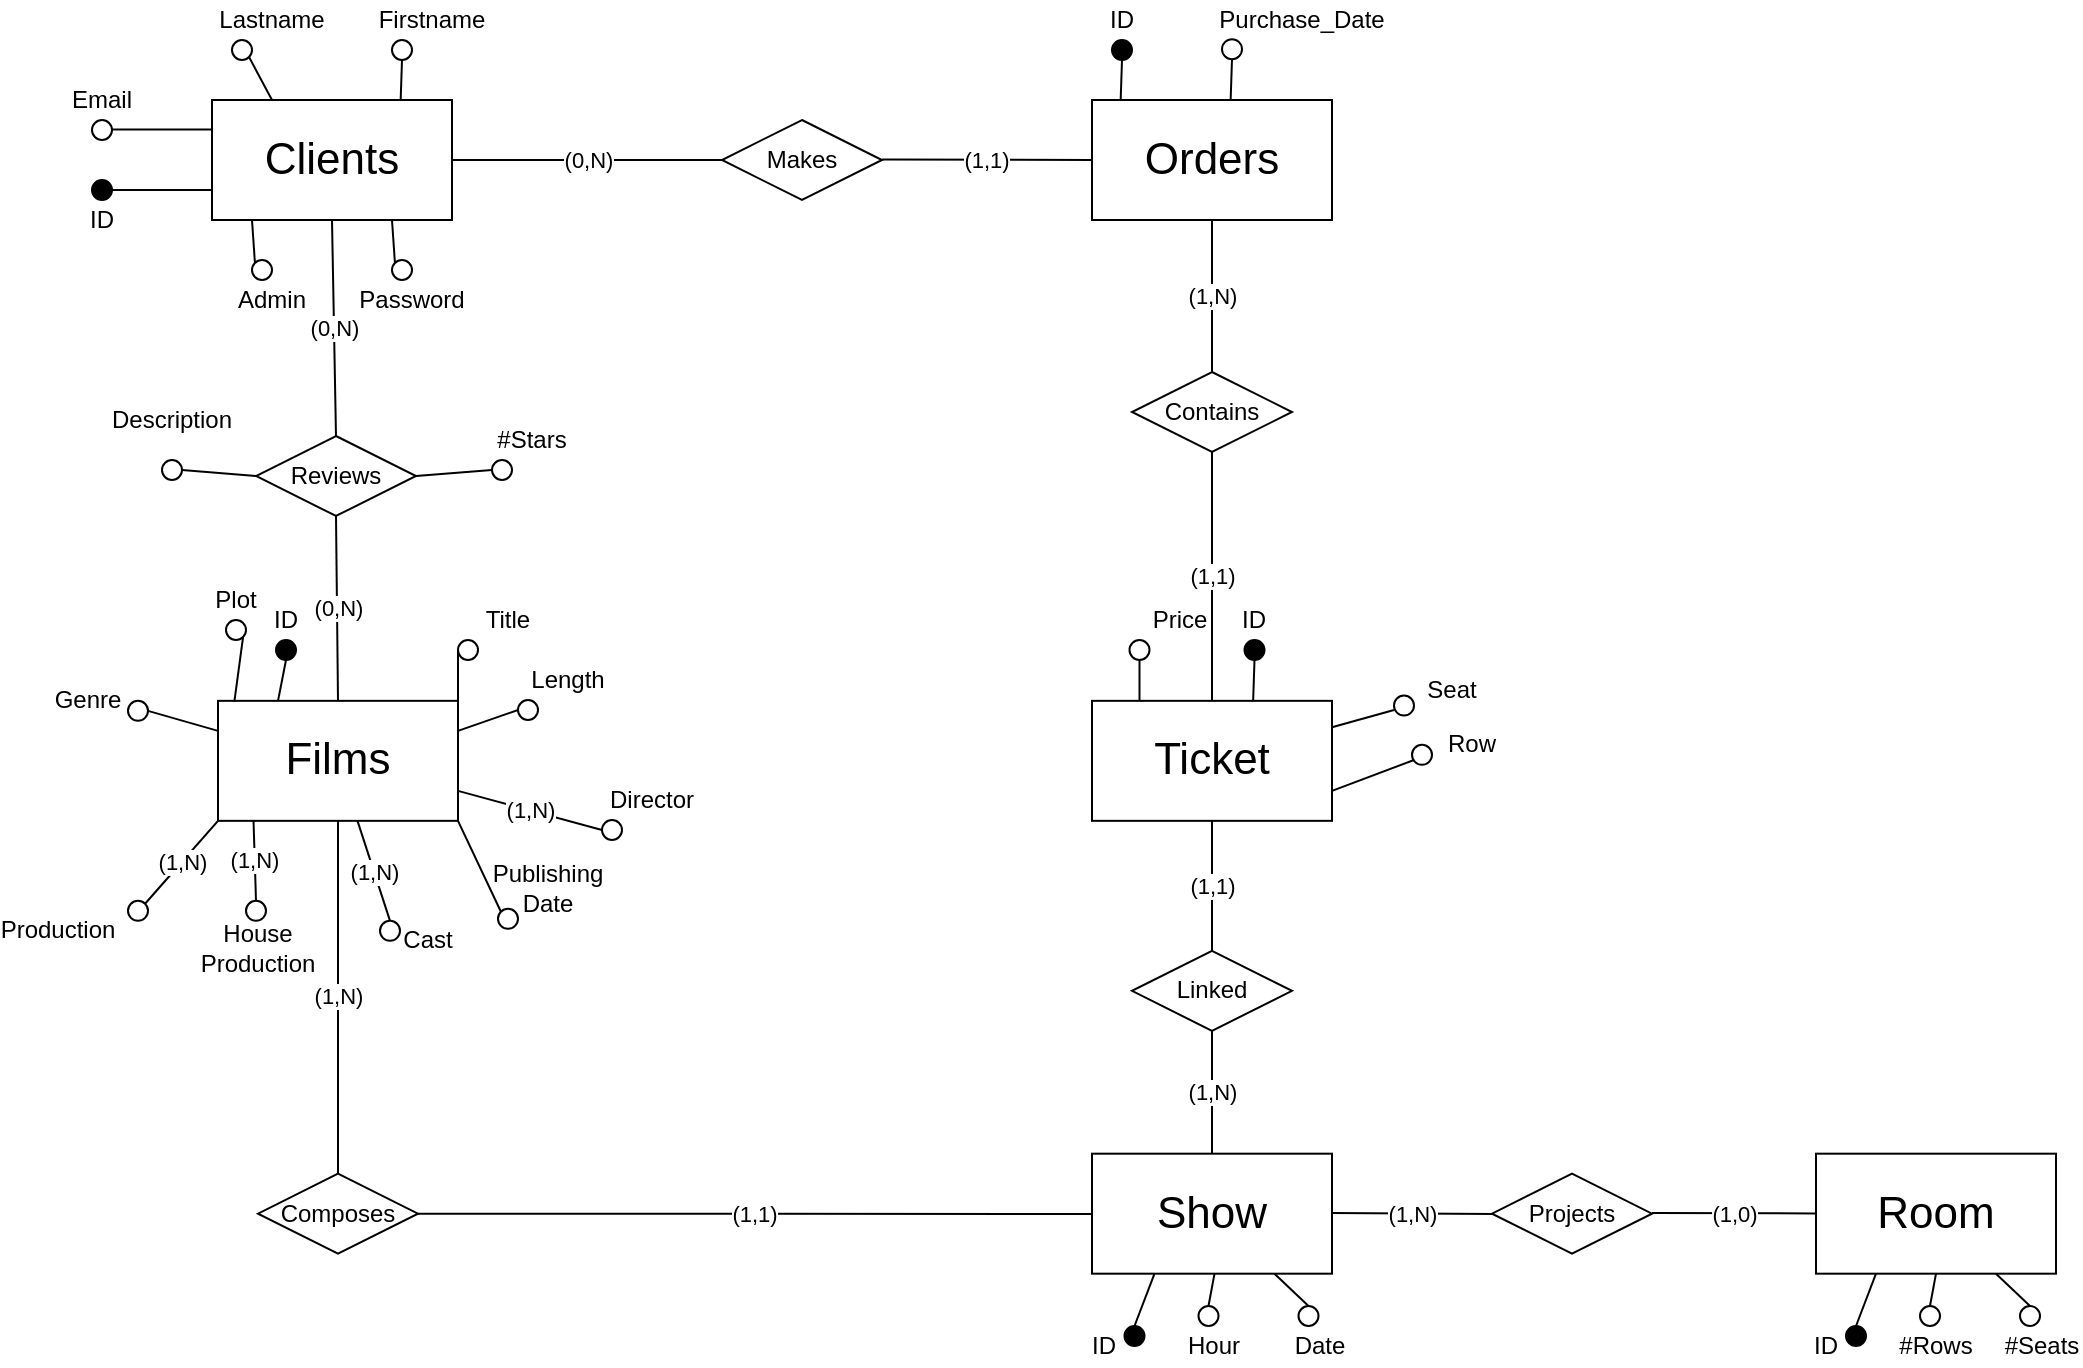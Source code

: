 <mxfile version="15.5.2" type="device"><diagram id="5U_fupSx3_Vks2VWwkDU" name="Page-1"><mxGraphModel dx="1185" dy="635" grid="1" gridSize="10" guides="1" tooltips="1" connect="1" arrows="1" fold="1" page="1" pageScale="1" pageWidth="1169" pageHeight="827" math="0" shadow="0"><root><mxCell id="0"/><mxCell id="1" parent="0"/><mxCell id="9pGrAWd3-8ZgXKkpWFbN-2" value="&lt;font style=&quot;font-size: 22px&quot;&gt;Clients&lt;/font&gt;" style="rounded=0;whiteSpace=wrap;html=1;" vertex="1" parent="1"><mxGeometry x="189" y="175" width="120" height="60" as="geometry"/></mxCell><mxCell id="9pGrAWd3-8ZgXKkpWFbN-3" value="" style="ellipse;whiteSpace=wrap;html=1;aspect=fixed;fillColor=none;" vertex="1" parent="1"><mxGeometry x="129" y="185" width="10" height="10" as="geometry"/></mxCell><mxCell id="9pGrAWd3-8ZgXKkpWFbN-4" value="Email" style="text;html=1;strokeColor=none;fillColor=none;align=center;verticalAlign=middle;whiteSpace=wrap;rounded=0;" vertex="1" parent="1"><mxGeometry x="114" y="165" width="40" height="20" as="geometry"/></mxCell><mxCell id="9pGrAWd3-8ZgXKkpWFbN-7" value="" style="ellipse;whiteSpace=wrap;html=1;aspect=fixed;fillColor=none;" vertex="1" parent="1"><mxGeometry x="279" y="145" width="10" height="10" as="geometry"/></mxCell><mxCell id="9pGrAWd3-8ZgXKkpWFbN-8" value="Firstname" style="text;html=1;strokeColor=none;fillColor=none;align=center;verticalAlign=middle;whiteSpace=wrap;rounded=0;" vertex="1" parent="1"><mxGeometry x="279" y="125" width="40" height="20" as="geometry"/></mxCell><mxCell id="9pGrAWd3-8ZgXKkpWFbN-9" value="" style="endArrow=none;html=1;exitX=0.786;exitY=0.007;exitDx=0;exitDy=0;entryX=0.5;entryY=1;entryDx=0;entryDy=0;exitPerimeter=0;" edge="1" parent="1" source="9pGrAWd3-8ZgXKkpWFbN-2" target="9pGrAWd3-8ZgXKkpWFbN-7"><mxGeometry width="50" height="50" relative="1" as="geometry"><mxPoint x="249" y="165.0" as="sourcePoint"/><mxPoint x="299" y="165.0" as="targetPoint"/></mxGeometry></mxCell><mxCell id="9pGrAWd3-8ZgXKkpWFbN-10" value="" style="ellipse;whiteSpace=wrap;html=1;aspect=fixed;fillColor=none;" vertex="1" parent="1"><mxGeometry x="199" y="145" width="10" height="10" as="geometry"/></mxCell><mxCell id="9pGrAWd3-8ZgXKkpWFbN-11" value="Lastname" style="text;html=1;strokeColor=none;fillColor=none;align=center;verticalAlign=middle;whiteSpace=wrap;rounded=0;" vertex="1" parent="1"><mxGeometry x="199" y="125" width="40" height="20" as="geometry"/></mxCell><mxCell id="9pGrAWd3-8ZgXKkpWFbN-12" value="" style="endArrow=none;html=1;exitX=0.25;exitY=0;exitDx=0;exitDy=0;entryX=1;entryY=1;entryDx=0;entryDy=0;" edge="1" parent="1" source="9pGrAWd3-8ZgXKkpWFbN-2" target="9pGrAWd3-8ZgXKkpWFbN-10"><mxGeometry width="50" height="50" relative="1" as="geometry"><mxPoint x="293.32" y="185.42" as="sourcePoint"/><mxPoint x="294" y="165" as="targetPoint"/></mxGeometry></mxCell><mxCell id="9pGrAWd3-8ZgXKkpWFbN-13" value="" style="ellipse;whiteSpace=wrap;html=1;aspect=fixed;fillColor=none;" vertex="1" parent="1"><mxGeometry x="279" y="255" width="10" height="10" as="geometry"/></mxCell><mxCell id="9pGrAWd3-8ZgXKkpWFbN-14" value="Password" style="text;html=1;strokeColor=none;fillColor=none;align=center;verticalAlign=middle;whiteSpace=wrap;rounded=0;" vertex="1" parent="1"><mxGeometry x="269" y="265" width="40" height="20" as="geometry"/></mxCell><mxCell id="9pGrAWd3-8ZgXKkpWFbN-15" value="" style="endArrow=none;html=1;exitX=0.75;exitY=1;exitDx=0;exitDy=0;entryX=0;entryY=0;entryDx=0;entryDy=0;" edge="1" parent="1" source="9pGrAWd3-8ZgXKkpWFbN-2" target="9pGrAWd3-8ZgXKkpWFbN-13"><mxGeometry width="50" height="50" relative="1" as="geometry"><mxPoint x="293.32" y="185.42" as="sourcePoint"/><mxPoint x="294" y="165" as="targetPoint"/></mxGeometry></mxCell><mxCell id="9pGrAWd3-8ZgXKkpWFbN-16" value="" style="ellipse;whiteSpace=wrap;html=1;aspect=fixed;fillColor=none;" vertex="1" parent="1"><mxGeometry x="209" y="255" width="10" height="10" as="geometry"/></mxCell><mxCell id="9pGrAWd3-8ZgXKkpWFbN-17" value="Admin" style="text;html=1;strokeColor=none;fillColor=none;align=center;verticalAlign=middle;whiteSpace=wrap;rounded=0;" vertex="1" parent="1"><mxGeometry x="199" y="265" width="40" height="20" as="geometry"/></mxCell><mxCell id="9pGrAWd3-8ZgXKkpWFbN-18" value="" style="endArrow=none;html=1;exitX=0.75;exitY=1;exitDx=0;exitDy=0;entryX=0;entryY=0;entryDx=0;entryDy=0;" edge="1" parent="1" target="9pGrAWd3-8ZgXKkpWFbN-16"><mxGeometry width="50" height="50" relative="1" as="geometry"><mxPoint x="209" y="235" as="sourcePoint"/><mxPoint x="224" y="165" as="targetPoint"/></mxGeometry></mxCell><mxCell id="9pGrAWd3-8ZgXKkpWFbN-20" value="" style="endArrow=none;html=1;exitX=1;exitY=0.25;exitDx=0;exitDy=0;" edge="1" parent="1"><mxGeometry width="50" height="50" relative="1" as="geometry"><mxPoint x="139" y="189.76" as="sourcePoint"/><mxPoint x="189" y="189.76" as="targetPoint"/></mxGeometry></mxCell><mxCell id="9pGrAWd3-8ZgXKkpWFbN-21" value="Makes" style="rhombus;whiteSpace=wrap;html=1;fillColor=none;" vertex="1" parent="1"><mxGeometry x="444" y="185" width="80" height="40" as="geometry"/></mxCell><mxCell id="9pGrAWd3-8ZgXKkpWFbN-22" value="&lt;font style=&quot;font-size: 22px&quot;&gt;Orders&lt;/font&gt;" style="rounded=0;whiteSpace=wrap;html=1;" vertex="1" parent="1"><mxGeometry x="629" y="175" width="120" height="60" as="geometry"/></mxCell><mxCell id="9pGrAWd3-8ZgXKkpWFbN-23" value="(1,1)" style="endArrow=none;html=1;exitX=1;exitY=0.5;exitDx=0;exitDy=0;entryX=0;entryY=0.5;entryDx=0;entryDy=0;" edge="1" parent="1" target="9pGrAWd3-8ZgXKkpWFbN-22"><mxGeometry width="50" height="50" relative="1" as="geometry"><mxPoint x="524" y="204.76" as="sourcePoint"/><mxPoint x="584" y="204.76" as="targetPoint"/></mxGeometry></mxCell><mxCell id="9pGrAWd3-8ZgXKkpWFbN-24" value="" style="ellipse;whiteSpace=wrap;html=1;aspect=fixed;fillColor=#000000;" vertex="1" parent="1"><mxGeometry x="639" y="145" width="10" height="10" as="geometry"/></mxCell><mxCell id="9pGrAWd3-8ZgXKkpWFbN-25" value="ID" style="text;html=1;strokeColor=none;fillColor=none;align=center;verticalAlign=middle;whiteSpace=wrap;rounded=0;" vertex="1" parent="1"><mxGeometry x="624" y="125" width="40" height="20" as="geometry"/></mxCell><mxCell id="9pGrAWd3-8ZgXKkpWFbN-26" value="" style="endArrow=none;html=1;exitX=0.786;exitY=0.007;exitDx=0;exitDy=0;entryX=0.5;entryY=1;entryDx=0;entryDy=0;exitPerimeter=0;" edge="1" parent="1" target="9pGrAWd3-8ZgXKkpWFbN-24"><mxGeometry width="50" height="50" relative="1" as="geometry"><mxPoint x="643.32" y="175.42" as="sourcePoint"/><mxPoint x="659" y="165.0" as="targetPoint"/></mxGeometry></mxCell><mxCell id="9pGrAWd3-8ZgXKkpWFbN-27" value="" style="ellipse;whiteSpace=wrap;html=1;aspect=fixed;fillColor=none;" vertex="1" parent="1"><mxGeometry x="694" y="144.58" width="10" height="10" as="geometry"/></mxCell><mxCell id="9pGrAWd3-8ZgXKkpWFbN-28" value="Purchase_Date" style="text;html=1;strokeColor=none;fillColor=none;align=center;verticalAlign=middle;whiteSpace=wrap;rounded=0;" vertex="1" parent="1"><mxGeometry x="714" y="125" width="40" height="20" as="geometry"/></mxCell><mxCell id="9pGrAWd3-8ZgXKkpWFbN-29" value="" style="endArrow=none;html=1;exitX=0.786;exitY=0.007;exitDx=0;exitDy=0;entryX=0.5;entryY=1;entryDx=0;entryDy=0;exitPerimeter=0;" edge="1" parent="1" target="9pGrAWd3-8ZgXKkpWFbN-27"><mxGeometry width="50" height="50" relative="1" as="geometry"><mxPoint x="698.32" y="175" as="sourcePoint"/><mxPoint x="714" y="164.58" as="targetPoint"/></mxGeometry></mxCell><mxCell id="9pGrAWd3-8ZgXKkpWFbN-43" value="(1,N)" style="endArrow=none;html=1;exitX=0.5;exitY=0;exitDx=0;exitDy=0;entryX=0.5;entryY=1;entryDx=0;entryDy=0;" edge="1" parent="1" source="9pGrAWd3-8ZgXKkpWFbN-105" target="9pGrAWd3-8ZgXKkpWFbN-22"><mxGeometry width="50" height="50" relative="1" as="geometry"><mxPoint x="859" y="205" as="sourcePoint"/><mxPoint x="809" y="175" as="targetPoint"/></mxGeometry></mxCell><mxCell id="9pGrAWd3-8ZgXKkpWFbN-58" value="(0,N)" style="endArrow=none;html=1;exitX=0;exitY=0.5;exitDx=0;exitDy=0;entryX=1;entryY=0.5;entryDx=0;entryDy=0;" edge="1" parent="1" source="9pGrAWd3-8ZgXKkpWFbN-21"><mxGeometry width="50" height="50" relative="1" as="geometry"><mxPoint x="374" y="205" as="sourcePoint"/><mxPoint x="309" y="205" as="targetPoint"/></mxGeometry></mxCell><mxCell id="9pGrAWd3-8ZgXKkpWFbN-61" value="" style="ellipse;whiteSpace=wrap;html=1;aspect=fixed;fillColor=#000000;" vertex="1" parent="1"><mxGeometry x="129" y="215" width="10" height="10" as="geometry"/></mxCell><mxCell id="9pGrAWd3-8ZgXKkpWFbN-62" value="" style="endArrow=none;html=1;exitX=1;exitY=0.5;exitDx=0;exitDy=0;entryX=0;entryY=0.75;entryDx=0;entryDy=0;" edge="1" parent="1" source="9pGrAWd3-8ZgXKkpWFbN-61" target="9pGrAWd3-8ZgXKkpWFbN-2"><mxGeometry width="50" height="50" relative="1" as="geometry"><mxPoint x="129" y="235" as="sourcePoint"/><mxPoint x="179" y="235" as="targetPoint"/></mxGeometry></mxCell><mxCell id="9pGrAWd3-8ZgXKkpWFbN-63" value="ID" style="text;html=1;strokeColor=none;fillColor=none;align=center;verticalAlign=middle;whiteSpace=wrap;rounded=0;" vertex="1" parent="1"><mxGeometry x="114" y="225" width="40" height="20" as="geometry"/></mxCell><mxCell id="9pGrAWd3-8ZgXKkpWFbN-84" value="(1,N)" style="endArrow=none;html=1;exitX=0.5;exitY=1;exitDx=0;exitDy=0;entryX=0.5;entryY=0;entryDx=0;entryDy=0;" edge="1" parent="1" source="9pGrAWd3-8ZgXKkpWFbN-107" target="9pGrAWd3-8ZgXKkpWFbN-89"><mxGeometry width="50" height="50" relative="1" as="geometry"><mxPoint x="607" y="265.0" as="sourcePoint"/><mxPoint x="284" y="565" as="targetPoint"/></mxGeometry></mxCell><mxCell id="9pGrAWd3-8ZgXKkpWFbN-89" value="Composes" style="rhombus;whiteSpace=wrap;html=1;fillColor=none;" vertex="1" parent="1"><mxGeometry x="212" y="711.84" width="80" height="40" as="geometry"/></mxCell><mxCell id="9pGrAWd3-8ZgXKkpWFbN-91" value="&lt;font style=&quot;font-size: 22px&quot;&gt;Room&lt;/font&gt;" style="rounded=0;whiteSpace=wrap;html=1;" vertex="1" parent="1"><mxGeometry x="991" y="701.84" width="120" height="60" as="geometry"/></mxCell><mxCell id="9pGrAWd3-8ZgXKkpWFbN-99" value="" style="ellipse;whiteSpace=wrap;html=1;aspect=fixed;fillColor=#000000;" vertex="1" parent="1"><mxGeometry x="1006" y="788" width="10" height="10" as="geometry"/></mxCell><mxCell id="9pGrAWd3-8ZgXKkpWFbN-100" value="" style="endArrow=none;html=1;exitX=0.25;exitY=1;exitDx=0;exitDy=0;entryX=0.5;entryY=0;entryDx=0;entryDy=0;" edge="1" parent="1" target="9pGrAWd3-8ZgXKkpWFbN-99" source="9pGrAWd3-8ZgXKkpWFbN-91"><mxGeometry width="50" height="50" relative="1" as="geometry"><mxPoint x="1010.32" y="818.42" as="sourcePoint"/><mxPoint x="996" y="781" as="targetPoint"/></mxGeometry></mxCell><mxCell id="9pGrAWd3-8ZgXKkpWFbN-101" value="ID" style="text;html=1;strokeColor=none;fillColor=none;align=center;verticalAlign=middle;whiteSpace=wrap;rounded=0;" vertex="1" parent="1"><mxGeometry x="976" y="788" width="40" height="20" as="geometry"/></mxCell><mxCell id="9pGrAWd3-8ZgXKkpWFbN-102" value="" style="ellipse;whiteSpace=wrap;html=1;aspect=fixed;fillColor=none;" vertex="1" parent="1"><mxGeometry x="1043" y="778.0" width="10" height="10" as="geometry"/></mxCell><mxCell id="9pGrAWd3-8ZgXKkpWFbN-103" value="#Seats" style="text;html=1;strokeColor=none;fillColor=none;align=center;verticalAlign=middle;whiteSpace=wrap;rounded=0;" vertex="1" parent="1"><mxGeometry x="1083.5" y="788.0" width="40" height="20" as="geometry"/></mxCell><mxCell id="9pGrAWd3-8ZgXKkpWFbN-104" value="" style="endArrow=none;html=1;exitX=0.5;exitY=1;exitDx=0;exitDy=0;entryX=0.5;entryY=0;entryDx=0;entryDy=0;" edge="1" parent="1" target="9pGrAWd3-8ZgXKkpWFbN-102" source="9pGrAWd3-8ZgXKkpWFbN-91"><mxGeometry width="50" height="50" relative="1" as="geometry"><mxPoint x="1033.5" y="701.84" as="sourcePoint"/><mxPoint x="1118.5" y="691.42" as="targetPoint"/></mxGeometry></mxCell><mxCell id="9pGrAWd3-8ZgXKkpWFbN-105" value="Contains" style="rhombus;whiteSpace=wrap;html=1;fillColor=none;" vertex="1" parent="1"><mxGeometry x="649" y="311" width="80" height="40" as="geometry"/></mxCell><mxCell id="9pGrAWd3-8ZgXKkpWFbN-106" value="(1,1)" style="endArrow=none;html=1;entryX=0.5;entryY=1;entryDx=0;entryDy=0;exitX=0.5;exitY=0;exitDx=0;exitDy=0;" edge="1" parent="1" target="9pGrAWd3-8ZgXKkpWFbN-105" source="9pGrAWd3-8ZgXKkpWFbN-141"><mxGeometry width="50" height="50" relative="1" as="geometry"><mxPoint x="913" y="205.0" as="sourcePoint"/><mxPoint x="863.0" y="165.0" as="targetPoint"/></mxGeometry></mxCell><mxCell id="9pGrAWd3-8ZgXKkpWFbN-107" value="&lt;font style=&quot;font-size: 22px&quot;&gt;Films&lt;/font&gt;" style="rounded=0;whiteSpace=wrap;html=1;" vertex="1" parent="1"><mxGeometry x="192" y="475.42" width="120" height="60" as="geometry"/></mxCell><mxCell id="9pGrAWd3-8ZgXKkpWFbN-108" value="" style="ellipse;whiteSpace=wrap;html=1;aspect=fixed;fillColor=#000000;" vertex="1" parent="1"><mxGeometry x="221" y="445.0" width="10" height="10" as="geometry"/></mxCell><mxCell id="9pGrAWd3-8ZgXKkpWFbN-109" value="" style="endArrow=none;html=1;exitX=0.25;exitY=0;exitDx=0;exitDy=0;entryX=0.5;entryY=1;entryDx=0;entryDy=0;" edge="1" parent="1" target="9pGrAWd3-8ZgXKkpWFbN-108" source="9pGrAWd3-8ZgXKkpWFbN-107"><mxGeometry width="50" height="50" relative="1" as="geometry"><mxPoint x="201.32" y="475.84" as="sourcePoint"/><mxPoint x="217" y="465.42" as="targetPoint"/></mxGeometry></mxCell><mxCell id="9pGrAWd3-8ZgXKkpWFbN-110" value="ID" style="text;html=1;strokeColor=none;fillColor=none;align=center;verticalAlign=middle;whiteSpace=wrap;rounded=0;" vertex="1" parent="1"><mxGeometry x="206" y="425.0" width="40" height="20" as="geometry"/></mxCell><mxCell id="9pGrAWd3-8ZgXKkpWFbN-111" value="" style="ellipse;whiteSpace=wrap;html=1;aspect=fixed;fillColor=none;" vertex="1" parent="1"><mxGeometry x="647.75" y="445" width="10" height="10" as="geometry"/></mxCell><mxCell id="9pGrAWd3-8ZgXKkpWFbN-112" value="Price" style="text;html=1;strokeColor=none;fillColor=none;align=center;verticalAlign=middle;whiteSpace=wrap;rounded=0;" vertex="1" parent="1"><mxGeometry x="652.75" y="425" width="40" height="20" as="geometry"/></mxCell><mxCell id="9pGrAWd3-8ZgXKkpWFbN-113" value="" style="endArrow=none;html=1;exitX=0.5;exitY=0;exitDx=0;exitDy=0;entryX=0.5;entryY=1;entryDx=0;entryDy=0;" edge="1" parent="1" target="9pGrAWd3-8ZgXKkpWFbN-111"><mxGeometry width="50" height="50" relative="1" as="geometry"><mxPoint x="652.75" y="475.42" as="sourcePoint"/><mxPoint x="737.75" y="465.0" as="targetPoint"/></mxGeometry></mxCell><mxCell id="9pGrAWd3-8ZgXKkpWFbN-114" value="" style="ellipse;whiteSpace=wrap;html=1;aspect=fixed;fillColor=none;" vertex="1" parent="1"><mxGeometry x="312" y="445" width="10" height="10" as="geometry"/></mxCell><mxCell id="9pGrAWd3-8ZgXKkpWFbN-115" value="Title" style="text;html=1;strokeColor=none;fillColor=none;align=center;verticalAlign=middle;whiteSpace=wrap;rounded=0;" vertex="1" parent="1"><mxGeometry x="317" y="425" width="40" height="20" as="geometry"/></mxCell><mxCell id="9pGrAWd3-8ZgXKkpWFbN-116" value="" style="endArrow=none;html=1;entryX=0;entryY=0.5;entryDx=0;entryDy=0;exitX=1;exitY=0;exitDx=0;exitDy=0;" edge="1" parent="1" source="9pGrAWd3-8ZgXKkpWFbN-107" target="9pGrAWd3-8ZgXKkpWFbN-114"><mxGeometry width="50" height="50" relative="1" as="geometry"><mxPoint x="346" y="484.42" as="sourcePoint"/><mxPoint x="382" y="485.0" as="targetPoint"/></mxGeometry></mxCell><mxCell id="9pGrAWd3-8ZgXKkpWFbN-117" value="" style="ellipse;whiteSpace=wrap;html=1;aspect=fixed;fillColor=none;" vertex="1" parent="1"><mxGeometry x="342" y="475" width="10" height="10" as="geometry"/></mxCell><mxCell id="9pGrAWd3-8ZgXKkpWFbN-118" value="Length" style="text;html=1;strokeColor=none;fillColor=none;align=center;verticalAlign=middle;whiteSpace=wrap;rounded=0;" vertex="1" parent="1"><mxGeometry x="347" y="455" width="40" height="20" as="geometry"/></mxCell><mxCell id="9pGrAWd3-8ZgXKkpWFbN-119" value="" style="endArrow=none;html=1;entryX=0;entryY=0.5;entryDx=0;entryDy=0;exitX=1;exitY=0.25;exitDx=0;exitDy=0;" edge="1" parent="1" source="9pGrAWd3-8ZgXKkpWFbN-107" target="9pGrAWd3-8ZgXKkpWFbN-117"><mxGeometry width="50" height="50" relative="1" as="geometry"><mxPoint x="342" y="515.84" as="sourcePoint"/><mxPoint x="412" y="525.42" as="targetPoint"/></mxGeometry></mxCell><mxCell id="9pGrAWd3-8ZgXKkpWFbN-120" value="" style="ellipse;whiteSpace=wrap;html=1;aspect=fixed;fillColor=none;" vertex="1" parent="1"><mxGeometry x="384" y="535" width="10" height="10" as="geometry"/></mxCell><mxCell id="9pGrAWd3-8ZgXKkpWFbN-121" value="Director" style="text;html=1;strokeColor=none;fillColor=none;align=center;verticalAlign=middle;whiteSpace=wrap;rounded=0;" vertex="1" parent="1"><mxGeometry x="389" y="515" width="40" height="20" as="geometry"/></mxCell><mxCell id="9pGrAWd3-8ZgXKkpWFbN-122" value="(1,N)" style="endArrow=none;html=1;entryX=0;entryY=0.5;entryDx=0;entryDy=0;exitX=1;exitY=0.25;exitDx=0;exitDy=0;" edge="1" parent="1" target="9pGrAWd3-8ZgXKkpWFbN-120"><mxGeometry width="50" height="50" relative="1" as="geometry"><mxPoint x="312" y="520.42" as="sourcePoint"/><mxPoint x="412" y="555.42" as="targetPoint"/></mxGeometry></mxCell><mxCell id="9pGrAWd3-8ZgXKkpWFbN-123" value="" style="ellipse;whiteSpace=wrap;html=1;aspect=fixed;fillColor=none;" vertex="1" parent="1"><mxGeometry x="273" y="585.42" width="10" height="10" as="geometry"/></mxCell><mxCell id="9pGrAWd3-8ZgXKkpWFbN-124" value="Cast" style="text;html=1;strokeColor=none;fillColor=none;align=center;verticalAlign=middle;whiteSpace=wrap;rounded=0;" vertex="1" parent="1"><mxGeometry x="277" y="585.42" width="40" height="20" as="geometry"/></mxCell><mxCell id="9pGrAWd3-8ZgXKkpWFbN-125" value="(1,N)" style="endArrow=none;html=1;entryX=0.5;entryY=0;entryDx=0;entryDy=0;" edge="1" parent="1" source="9pGrAWd3-8ZgXKkpWFbN-107" target="9pGrAWd3-8ZgXKkpWFbN-123"><mxGeometry width="50" height="50" relative="1" as="geometry"><mxPoint x="262" y="560.42" as="sourcePoint"/><mxPoint x="362" y="595.42" as="targetPoint"/></mxGeometry></mxCell><mxCell id="9pGrAWd3-8ZgXKkpWFbN-126" value="" style="ellipse;whiteSpace=wrap;html=1;aspect=fixed;fillColor=none;" vertex="1" parent="1"><mxGeometry x="206" y="575.42" width="10" height="10" as="geometry"/></mxCell><mxCell id="9pGrAWd3-8ZgXKkpWFbN-127" value="House&lt;br&gt;Production" style="text;html=1;strokeColor=none;fillColor=none;align=center;verticalAlign=middle;whiteSpace=wrap;rounded=0;" vertex="1" parent="1"><mxGeometry x="192" y="589.42" width="40" height="20" as="geometry"/></mxCell><mxCell id="9pGrAWd3-8ZgXKkpWFbN-128" value="(1,N)" style="endArrow=none;html=1;entryX=0.5;entryY=0;entryDx=0;entryDy=0;exitX=0.148;exitY=0.997;exitDx=0;exitDy=0;exitPerimeter=0;" edge="1" parent="1" source="9pGrAWd3-8ZgXKkpWFbN-107" target="9pGrAWd3-8ZgXKkpWFbN-126"><mxGeometry width="50" height="50" relative="1" as="geometry"><mxPoint x="262" y="545.42" as="sourcePoint"/><mxPoint x="262" y="565.42" as="targetPoint"/></mxGeometry></mxCell><mxCell id="9pGrAWd3-8ZgXKkpWFbN-129" value="" style="ellipse;whiteSpace=wrap;html=1;aspect=fixed;fillColor=none;" vertex="1" parent="1"><mxGeometry x="147" y="575.42" width="10" height="10" as="geometry"/></mxCell><mxCell id="9pGrAWd3-8ZgXKkpWFbN-130" value="(1,N)" style="endArrow=none;html=1;entryX=0;entryY=1;entryDx=0;entryDy=0;exitX=1;exitY=0;exitDx=0;exitDy=0;" edge="1" parent="1" source="9pGrAWd3-8ZgXKkpWFbN-129" target="9pGrAWd3-8ZgXKkpWFbN-107"><mxGeometry width="50" height="50" relative="1" as="geometry"><mxPoint x="172" y="555.42" as="sourcePoint"/><mxPoint x="272" y="575.42" as="targetPoint"/></mxGeometry></mxCell><mxCell id="9pGrAWd3-8ZgXKkpWFbN-131" value="Production" style="text;html=1;strokeColor=none;fillColor=none;align=center;verticalAlign=middle;whiteSpace=wrap;rounded=0;" vertex="1" parent="1"><mxGeometry x="92" y="580.42" width="40" height="20" as="geometry"/></mxCell><mxCell id="9pGrAWd3-8ZgXKkpWFbN-132" value="" style="ellipse;whiteSpace=wrap;html=1;aspect=fixed;fillColor=none;" vertex="1" parent="1"><mxGeometry x="332" y="579.42" width="10" height="10" as="geometry"/></mxCell><mxCell id="9pGrAWd3-8ZgXKkpWFbN-133" value="Publishing&lt;br&gt;Date" style="text;html=1;strokeColor=none;fillColor=none;align=center;verticalAlign=middle;whiteSpace=wrap;rounded=0;" vertex="1" parent="1"><mxGeometry x="337" y="559.42" width="40" height="20" as="geometry"/></mxCell><mxCell id="9pGrAWd3-8ZgXKkpWFbN-134" value="" style="endArrow=none;html=1;entryX=0;entryY=0;entryDx=0;entryDy=0;exitX=1;exitY=1;exitDx=0;exitDy=0;" edge="1" parent="1" source="9pGrAWd3-8ZgXKkpWFbN-107" target="9pGrAWd3-8ZgXKkpWFbN-132"><mxGeometry width="50" height="50" relative="1" as="geometry"><mxPoint x="317" y="560.42" as="sourcePoint"/><mxPoint x="417" y="595.42" as="targetPoint"/></mxGeometry></mxCell><mxCell id="9pGrAWd3-8ZgXKkpWFbN-135" value="" style="ellipse;whiteSpace=wrap;html=1;aspect=fixed;fillColor=none;" vertex="1" parent="1"><mxGeometry x="196" y="435" width="10" height="10" as="geometry"/></mxCell><mxCell id="9pGrAWd3-8ZgXKkpWFbN-136" value="Plot" style="text;html=1;strokeColor=none;fillColor=none;align=center;verticalAlign=middle;whiteSpace=wrap;rounded=0;" vertex="1" parent="1"><mxGeometry x="181" y="415" width="40" height="20" as="geometry"/></mxCell><mxCell id="9pGrAWd3-8ZgXKkpWFbN-137" value="" style="endArrow=none;html=1;entryX=1;entryY=1;entryDx=0;entryDy=0;exitX=0.068;exitY=0.008;exitDx=0;exitDy=0;exitPerimeter=0;" edge="1" parent="1" source="9pGrAWd3-8ZgXKkpWFbN-107" target="9pGrAWd3-8ZgXKkpWFbN-135"><mxGeometry width="50" height="50" relative="1" as="geometry"><mxPoint x="238" y="465" as="sourcePoint"/><mxPoint x="246" y="484.58" as="targetPoint"/></mxGeometry></mxCell><mxCell id="9pGrAWd3-8ZgXKkpWFbN-138" value="" style="ellipse;whiteSpace=wrap;html=1;aspect=fixed;fillColor=none;" vertex="1" parent="1"><mxGeometry x="147" y="475.42" width="10" height="10" as="geometry"/></mxCell><mxCell id="9pGrAWd3-8ZgXKkpWFbN-139" value="Genre" style="text;html=1;strokeColor=none;fillColor=none;align=center;verticalAlign=middle;whiteSpace=wrap;rounded=0;" vertex="1" parent="1"><mxGeometry x="107" y="465" width="40" height="20" as="geometry"/></mxCell><mxCell id="9pGrAWd3-8ZgXKkpWFbN-140" value="" style="endArrow=none;html=1;entryX=1;entryY=0.5;entryDx=0;entryDy=0;exitX=0;exitY=0.25;exitDx=0;exitDy=0;" edge="1" parent="1" source="9pGrAWd3-8ZgXKkpWFbN-107" target="9pGrAWd3-8ZgXKkpWFbN-138"><mxGeometry width="50" height="50" relative="1" as="geometry"><mxPoint x="202" y="485.42" as="sourcePoint"/><mxPoint x="165.536" y="463.956" as="targetPoint"/></mxGeometry></mxCell><mxCell id="9pGrAWd3-8ZgXKkpWFbN-141" value="&lt;font style=&quot;font-size: 22px&quot;&gt;Ticket&lt;/font&gt;" style="rounded=0;whiteSpace=wrap;html=1;" vertex="1" parent="1"><mxGeometry x="629" y="475.42" width="120" height="60" as="geometry"/></mxCell><mxCell id="9pGrAWd3-8ZgXKkpWFbN-142" value="" style="ellipse;whiteSpace=wrap;html=1;aspect=fixed;fillColor=#000000;" vertex="1" parent="1"><mxGeometry x="705.25" y="445" width="10" height="10" as="geometry"/></mxCell><mxCell id="9pGrAWd3-8ZgXKkpWFbN-143" value="ID" style="text;html=1;strokeColor=none;fillColor=none;align=center;verticalAlign=middle;whiteSpace=wrap;rounded=0;" vertex="1" parent="1"><mxGeometry x="690.25" y="425" width="40" height="20" as="geometry"/></mxCell><mxCell id="9pGrAWd3-8ZgXKkpWFbN-144" value="" style="endArrow=none;html=1;exitX=0.786;exitY=0.007;exitDx=0;exitDy=0;entryX=0.5;entryY=1;entryDx=0;entryDy=0;exitPerimeter=0;" edge="1" parent="1" target="9pGrAWd3-8ZgXKkpWFbN-142"><mxGeometry width="50" height="50" relative="1" as="geometry"><mxPoint x="709.57" y="475.42" as="sourcePoint"/><mxPoint x="725.25" y="465" as="targetPoint"/></mxGeometry></mxCell><mxCell id="9pGrAWd3-8ZgXKkpWFbN-145" value="(1,1)" style="endArrow=none;html=1;exitX=0.5;exitY=1;exitDx=0;exitDy=0;" edge="1" parent="1" source="9pGrAWd3-8ZgXKkpWFbN-141"><mxGeometry width="50" height="50" relative="1" as="geometry"><mxPoint x="614" y="505" as="sourcePoint"/><mxPoint x="689" y="600" as="targetPoint"/></mxGeometry></mxCell><mxCell id="9pGrAWd3-8ZgXKkpWFbN-160" value="Reviews" style="rhombus;whiteSpace=wrap;html=1;fillColor=none;" vertex="1" parent="1"><mxGeometry x="211" y="343" width="80" height="40" as="geometry"/></mxCell><mxCell id="9pGrAWd3-8ZgXKkpWFbN-161" value="(0,N)" style="endArrow=none;html=1;entryX=0.5;entryY=1;entryDx=0;entryDy=0;exitX=0.5;exitY=0;exitDx=0;exitDy=0;" edge="1" parent="1" source="9pGrAWd3-8ZgXKkpWFbN-107" target="9pGrAWd3-8ZgXKkpWFbN-160"><mxGeometry width="50" height="50" relative="1" as="geometry"><mxPoint x="814" y="335" as="sourcePoint"/><mxPoint x="484" y="325" as="targetPoint"/></mxGeometry></mxCell><mxCell id="9pGrAWd3-8ZgXKkpWFbN-162" value="(0,N)" style="endArrow=none;html=1;entryX=0.5;entryY=1;entryDx=0;entryDy=0;exitX=0.5;exitY=0;exitDx=0;exitDy=0;" edge="1" parent="1" source="9pGrAWd3-8ZgXKkpWFbN-160" target="9pGrAWd3-8ZgXKkpWFbN-2"><mxGeometry width="50" height="50" relative="1" as="geometry"><mxPoint x="589" y="365.0" as="sourcePoint"/><mxPoint x="349" y="244.58" as="targetPoint"/></mxGeometry></mxCell><mxCell id="9pGrAWd3-8ZgXKkpWFbN-163" value="" style="ellipse;whiteSpace=wrap;html=1;aspect=fixed;fillColor=none;" vertex="1" parent="1"><mxGeometry x="164" y="355.0" width="10" height="10" as="geometry"/></mxCell><mxCell id="9pGrAWd3-8ZgXKkpWFbN-164" value="Description" style="text;html=1;strokeColor=none;fillColor=none;align=center;verticalAlign=middle;whiteSpace=wrap;rounded=0;" vertex="1" parent="1"><mxGeometry x="149" y="325.0" width="40" height="20" as="geometry"/></mxCell><mxCell id="9pGrAWd3-8ZgXKkpWFbN-165" value="" style="endArrow=none;html=1;exitX=0;exitY=0.5;exitDx=0;exitDy=0;entryX=1;entryY=0.5;entryDx=0;entryDy=0;" edge="1" parent="1" source="9pGrAWd3-8ZgXKkpWFbN-160" target="9pGrAWd3-8ZgXKkpWFbN-163"><mxGeometry width="50" height="50" relative="1" as="geometry"><mxPoint x="193" y="385" as="sourcePoint"/><mxPoint x="233.5" y="375.0" as="targetPoint"/></mxGeometry></mxCell><mxCell id="9pGrAWd3-8ZgXKkpWFbN-166" value="" style="ellipse;whiteSpace=wrap;html=1;aspect=fixed;fillColor=none;" vertex="1" parent="1"><mxGeometry x="329" y="355.0" width="10" height="10" as="geometry"/></mxCell><mxCell id="9pGrAWd3-8ZgXKkpWFbN-167" value="#Stars" style="text;html=1;strokeColor=none;fillColor=none;align=center;verticalAlign=middle;whiteSpace=wrap;rounded=0;" vertex="1" parent="1"><mxGeometry x="329" y="335.0" width="40" height="20" as="geometry"/></mxCell><mxCell id="9pGrAWd3-8ZgXKkpWFbN-168" value="" style="endArrow=none;html=1;exitX=0;exitY=0.5;exitDx=0;exitDy=0;entryX=1;entryY=0.5;entryDx=0;entryDy=0;" edge="1" parent="1" source="9pGrAWd3-8ZgXKkpWFbN-166" target="9pGrAWd3-8ZgXKkpWFbN-160"><mxGeometry width="50" height="50" relative="1" as="geometry"><mxPoint x="419.71" y="357.42" as="sourcePoint"/><mxPoint x="419" y="325" as="targetPoint"/></mxGeometry></mxCell><mxCell id="9pGrAWd3-8ZgXKkpWFbN-169" value="" style="ellipse;whiteSpace=wrap;html=1;aspect=fixed;fillColor=none;" vertex="1" parent="1"><mxGeometry x="1093" y="778" width="10" height="10" as="geometry"/></mxCell><mxCell id="9pGrAWd3-8ZgXKkpWFbN-170" value="#Rows" style="text;html=1;strokeColor=none;fillColor=none;align=center;verticalAlign=middle;whiteSpace=wrap;rounded=0;" vertex="1" parent="1"><mxGeometry x="1031" y="788" width="40" height="20" as="geometry"/></mxCell><mxCell id="9pGrAWd3-8ZgXKkpWFbN-171" value="" style="endArrow=none;html=1;exitX=0.75;exitY=1;exitDx=0;exitDy=0;entryX=0.5;entryY=0;entryDx=0;entryDy=0;" edge="1" parent="1" target="9pGrAWd3-8ZgXKkpWFbN-169" source="9pGrAWd3-8ZgXKkpWFbN-91"><mxGeometry width="50" height="50" relative="1" as="geometry"><mxPoint x="1088.5" y="701.42" as="sourcePoint"/><mxPoint x="1173.5" y="691" as="targetPoint"/></mxGeometry></mxCell><mxCell id="9pGrAWd3-8ZgXKkpWFbN-201" value="" style="ellipse;whiteSpace=wrap;html=1;aspect=fixed;fillColor=none;" vertex="1" parent="1"><mxGeometry x="780" y="472.79" width="10" height="10" as="geometry"/></mxCell><mxCell id="9pGrAWd3-8ZgXKkpWFbN-202" value="Seat" style="text;html=1;strokeColor=none;fillColor=none;align=center;verticalAlign=middle;whiteSpace=wrap;rounded=0;" vertex="1" parent="1"><mxGeometry x="789" y="460.42" width="40" height="20" as="geometry"/></mxCell><mxCell id="9pGrAWd3-8ZgXKkpWFbN-203" value="" style="endArrow=none;html=1;" edge="1" parent="1" target="9pGrAWd3-8ZgXKkpWFbN-141"><mxGeometry width="50" height="50" relative="1" as="geometry"><mxPoint x="780" y="480" as="sourcePoint"/><mxPoint x="858.536" y="458.746" as="targetPoint"/></mxGeometry></mxCell><mxCell id="9pGrAWd3-8ZgXKkpWFbN-204" value="" style="ellipse;whiteSpace=wrap;html=1;aspect=fixed;fillColor=none;" vertex="1" parent="1"><mxGeometry x="789" y="497.42" width="10" height="10" as="geometry"/></mxCell><mxCell id="9pGrAWd3-8ZgXKkpWFbN-205" value="Row" style="text;html=1;strokeColor=none;fillColor=none;align=center;verticalAlign=middle;whiteSpace=wrap;rounded=0;" vertex="1" parent="1"><mxGeometry x="799" y="487.42" width="40" height="20" as="geometry"/></mxCell><mxCell id="9pGrAWd3-8ZgXKkpWFbN-206" value="" style="endArrow=none;html=1;exitX=1;exitY=0.75;exitDx=0;exitDy=0;" edge="1" parent="1" source="9pGrAWd3-8ZgXKkpWFbN-141"><mxGeometry width="50" height="50" relative="1" as="geometry"><mxPoint x="885" y="510.21" as="sourcePoint"/><mxPoint x="790" y="505" as="targetPoint"/></mxGeometry></mxCell><mxCell id="9pGrAWd3-8ZgXKkpWFbN-208" value="Linked" style="rhombus;whiteSpace=wrap;html=1;fillColor=none;" vertex="1" parent="1"><mxGeometry x="649" y="600.42" width="80" height="40" as="geometry"/></mxCell><mxCell id="9pGrAWd3-8ZgXKkpWFbN-209" value="&lt;font style=&quot;font-size: 22px&quot;&gt;Show&lt;/font&gt;" style="rounded=0;whiteSpace=wrap;html=1;" vertex="1" parent="1"><mxGeometry x="629" y="701.84" width="120" height="60" as="geometry"/></mxCell><mxCell id="9pGrAWd3-8ZgXKkpWFbN-210" value="(1,N)" style="endArrow=none;html=1;exitX=0.5;exitY=1;exitDx=0;exitDy=0;entryX=0.5;entryY=0;entryDx=0;entryDy=0;" edge="1" parent="1" source="9pGrAWd3-8ZgXKkpWFbN-208" target="9pGrAWd3-8ZgXKkpWFbN-209"><mxGeometry width="50" height="50" relative="1" as="geometry"><mxPoint x="715.25" y="658.84" as="sourcePoint"/><mxPoint x="715.25" y="723.42" as="targetPoint"/></mxGeometry></mxCell><mxCell id="9pGrAWd3-8ZgXKkpWFbN-220" value="(1,N)" style="endArrow=none;html=1;exitX=1;exitY=0.5;exitDx=0;exitDy=0;" edge="1" parent="1"><mxGeometry width="50" height="50" relative="1" as="geometry"><mxPoint x="749" y="731.55" as="sourcePoint"/><mxPoint x="830" y="732" as="targetPoint"/></mxGeometry></mxCell><mxCell id="9pGrAWd3-8ZgXKkpWFbN-221" value="Projects" style="rhombus;whiteSpace=wrap;html=1;fillColor=none;" vertex="1" parent="1"><mxGeometry x="829" y="711.84" width="80" height="40" as="geometry"/></mxCell><mxCell id="9pGrAWd3-8ZgXKkpWFbN-222" value="(1,0)" style="endArrow=none;html=1;exitX=1;exitY=0.5;exitDx=0;exitDy=0;" edge="1" parent="1" target="9pGrAWd3-8ZgXKkpWFbN-91"><mxGeometry width="50" height="50" relative="1" as="geometry"><mxPoint x="909" y="731.55" as="sourcePoint"/><mxPoint x="990" y="732" as="targetPoint"/></mxGeometry></mxCell><mxCell id="9pGrAWd3-8ZgXKkpWFbN-223" value="" style="ellipse;whiteSpace=wrap;html=1;aspect=fixed;fillColor=#000000;" vertex="1" parent="1"><mxGeometry x="645.25" y="788" width="10" height="10" as="geometry"/></mxCell><mxCell id="9pGrAWd3-8ZgXKkpWFbN-224" value="" style="endArrow=none;html=1;exitX=0.25;exitY=1;exitDx=0;exitDy=0;entryX=0.5;entryY=0;entryDx=0;entryDy=0;" edge="1" parent="1" target="9pGrAWd3-8ZgXKkpWFbN-223"><mxGeometry width="50" height="50" relative="1" as="geometry"><mxPoint x="660.25" y="761.84" as="sourcePoint"/><mxPoint x="635.25" y="781" as="targetPoint"/></mxGeometry></mxCell><mxCell id="9pGrAWd3-8ZgXKkpWFbN-225" value="ID" style="text;html=1;strokeColor=none;fillColor=none;align=center;verticalAlign=middle;whiteSpace=wrap;rounded=0;" vertex="1" parent="1"><mxGeometry x="615.25" y="788" width="40" height="20" as="geometry"/></mxCell><mxCell id="9pGrAWd3-8ZgXKkpWFbN-226" value="" style="ellipse;whiteSpace=wrap;html=1;aspect=fixed;fillColor=none;" vertex="1" parent="1"><mxGeometry x="682.25" y="778.0" width="10" height="10" as="geometry"/></mxCell><mxCell id="9pGrAWd3-8ZgXKkpWFbN-227" value="Date" style="text;html=1;strokeColor=none;fillColor=none;align=center;verticalAlign=middle;whiteSpace=wrap;rounded=0;" vertex="1" parent="1"><mxGeometry x="722.75" y="788.0" width="40" height="20" as="geometry"/></mxCell><mxCell id="9pGrAWd3-8ZgXKkpWFbN-228" value="" style="endArrow=none;html=1;exitX=0.5;exitY=1;exitDx=0;exitDy=0;entryX=0.5;entryY=0;entryDx=0;entryDy=0;" edge="1" parent="1" target="9pGrAWd3-8ZgXKkpWFbN-226"><mxGeometry width="50" height="50" relative="1" as="geometry"><mxPoint x="690.25" y="761.84" as="sourcePoint"/><mxPoint x="757.75" y="691.42" as="targetPoint"/></mxGeometry></mxCell><mxCell id="9pGrAWd3-8ZgXKkpWFbN-229" value="" style="ellipse;whiteSpace=wrap;html=1;aspect=fixed;fillColor=none;" vertex="1" parent="1"><mxGeometry x="732.25" y="778" width="10" height="10" as="geometry"/></mxCell><mxCell id="9pGrAWd3-8ZgXKkpWFbN-230" value="Hour" style="text;html=1;strokeColor=none;fillColor=none;align=center;verticalAlign=middle;whiteSpace=wrap;rounded=0;" vertex="1" parent="1"><mxGeometry x="670.25" y="788" width="40" height="20" as="geometry"/></mxCell><mxCell id="9pGrAWd3-8ZgXKkpWFbN-231" value="" style="endArrow=none;html=1;exitX=0.75;exitY=1;exitDx=0;exitDy=0;entryX=0.5;entryY=0;entryDx=0;entryDy=0;" edge="1" parent="1" target="9pGrAWd3-8ZgXKkpWFbN-229"><mxGeometry width="50" height="50" relative="1" as="geometry"><mxPoint x="720.25" y="761.84" as="sourcePoint"/><mxPoint x="812.75" y="691" as="targetPoint"/></mxGeometry></mxCell><mxCell id="9pGrAWd3-8ZgXKkpWFbN-232" value="(1,1)" style="endArrow=none;html=1;exitX=1;exitY=0.5;exitDx=0;exitDy=0;" edge="1" parent="1" source="9pGrAWd3-8ZgXKkpWFbN-89"><mxGeometry width="50" height="50" relative="1" as="geometry"><mxPoint x="548" y="731.55" as="sourcePoint"/><mxPoint x="629" y="732" as="targetPoint"/></mxGeometry></mxCell></root></mxGraphModel></diagram></mxfile>